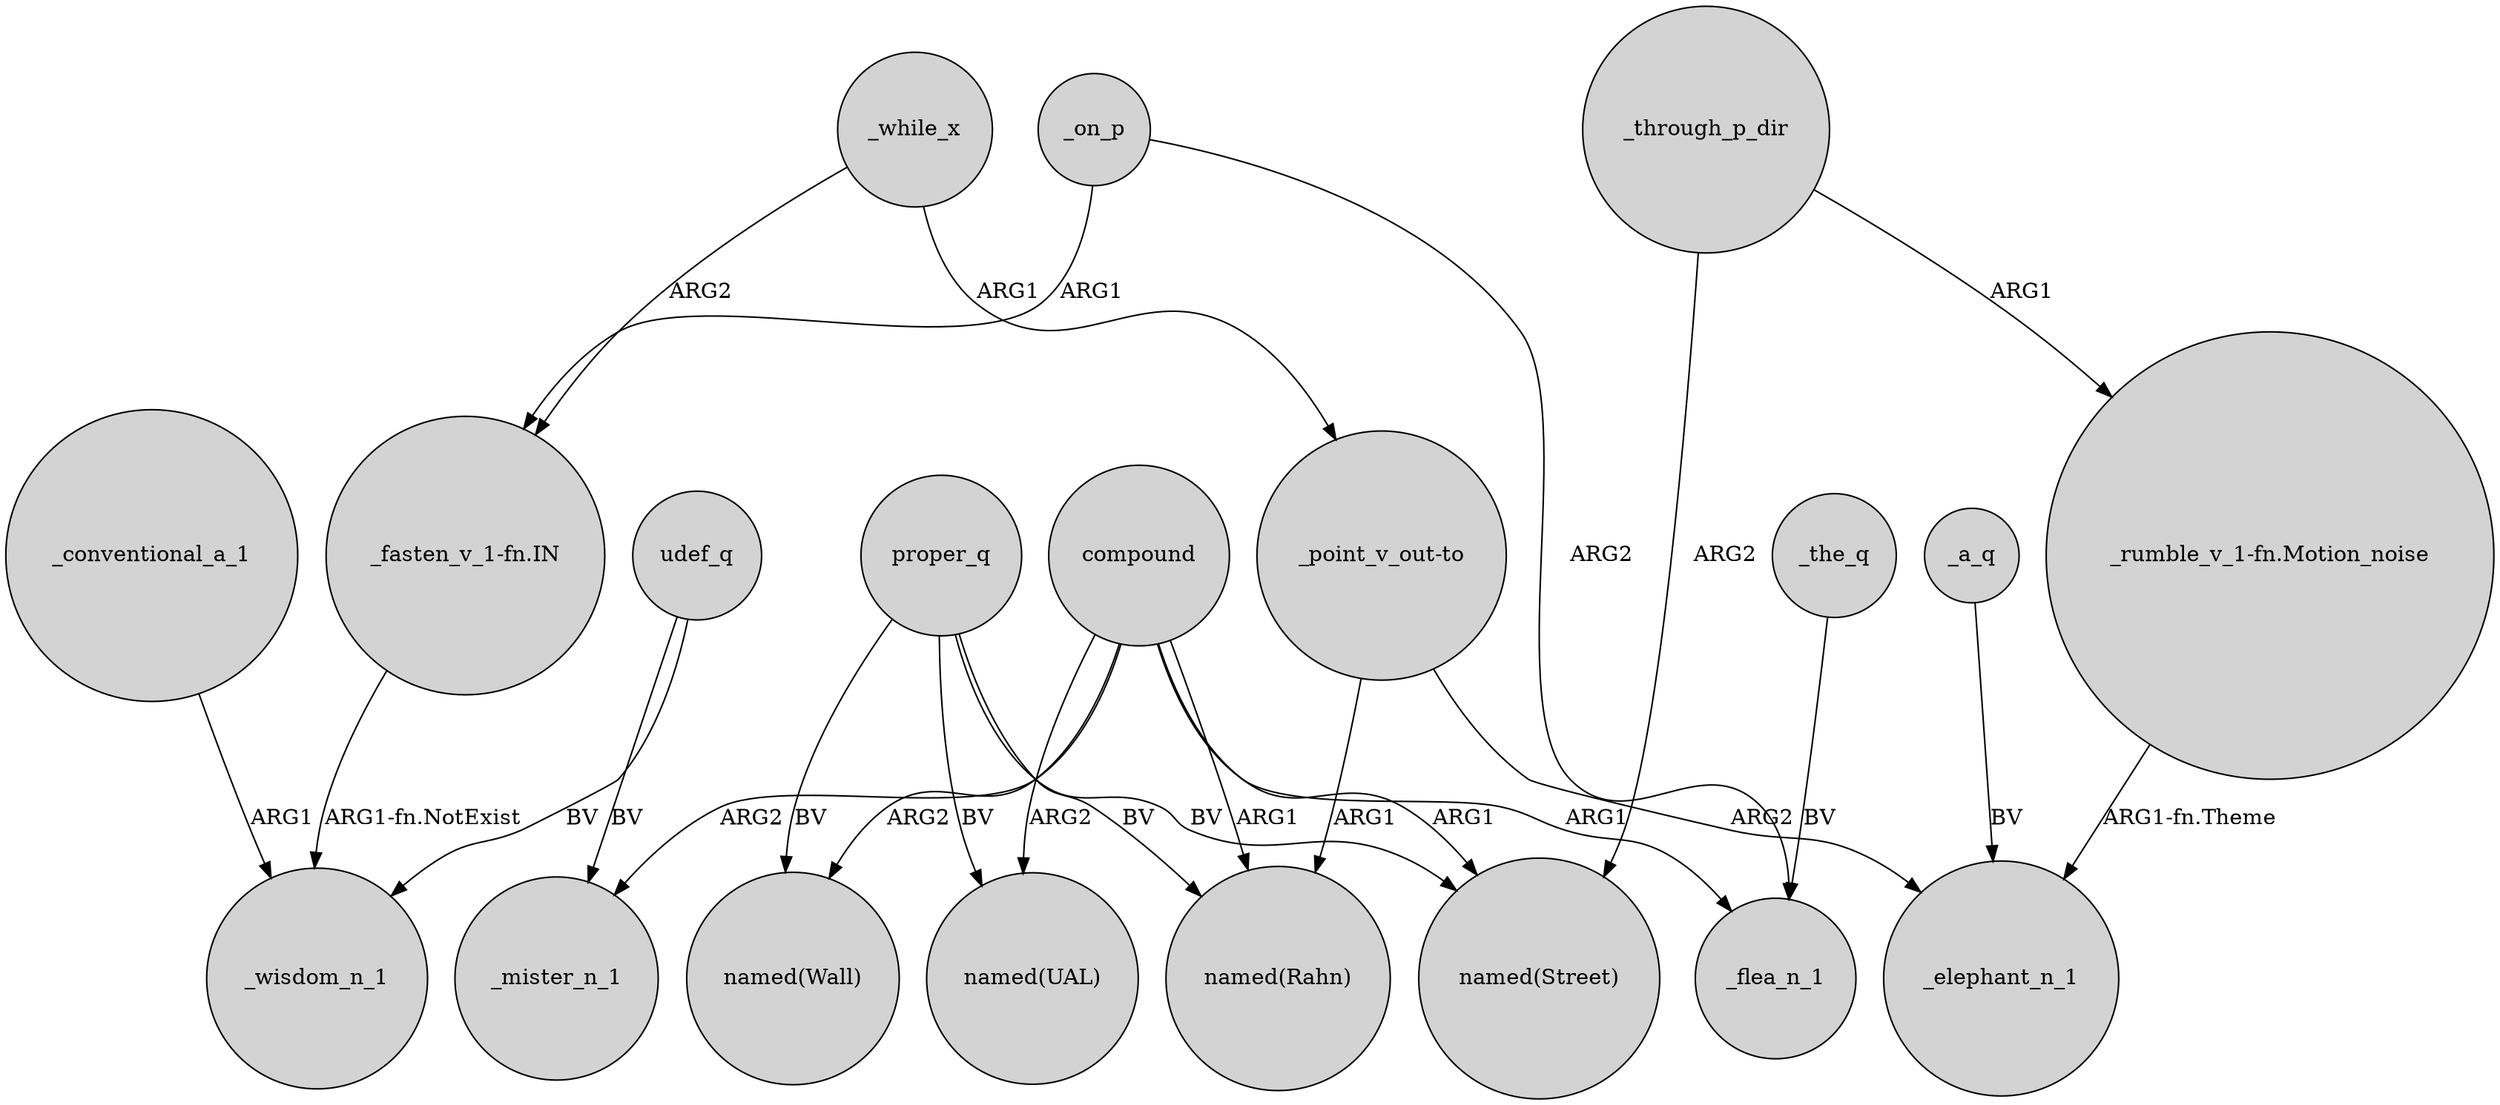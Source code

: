 digraph {
	node [shape=circle style=filled]
	_while_x -> "_fasten_v_1-fn.IN" [label=ARG2]
	"_point_v_out-to" -> _elephant_n_1 [label=ARG2]
	compound -> "named(Street)" [label=ARG1]
	proper_q -> "named(Wall)" [label=BV]
	compound -> _mister_n_1 [label=ARG2]
	"_rumble_v_1-fn.Motion_noise" -> _elephant_n_1 [label="ARG1-fn.Theme"]
	udef_q -> _mister_n_1 [label=BV]
	_through_p_dir -> "_rumble_v_1-fn.Motion_noise" [label=ARG1]
	compound -> "named(UAL)" [label=ARG2]
	proper_q -> "named(Street)" [label=BV]
	"_fasten_v_1-fn.IN" -> _wisdom_n_1 [label="ARG1-fn.NotExist"]
	_conventional_a_1 -> _wisdom_n_1 [label=ARG1]
	compound -> "named(Wall)" [label=ARG2]
	_a_q -> _elephant_n_1 [label=BV]
	compound -> _flea_n_1 [label=ARG1]
	proper_q -> "named(UAL)" [label=BV]
	_on_p -> "_fasten_v_1-fn.IN" [label=ARG1]
	_the_q -> _flea_n_1 [label=BV]
	proper_q -> "named(Rahn)" [label=BV]
	"_point_v_out-to" -> "named(Rahn)" [label=ARG1]
	compound -> "named(Rahn)" [label=ARG1]
	udef_q -> _wisdom_n_1 [label=BV]
	_on_p -> _flea_n_1 [label=ARG2]
	_through_p_dir -> "named(Street)" [label=ARG2]
	_while_x -> "_point_v_out-to" [label=ARG1]
}
